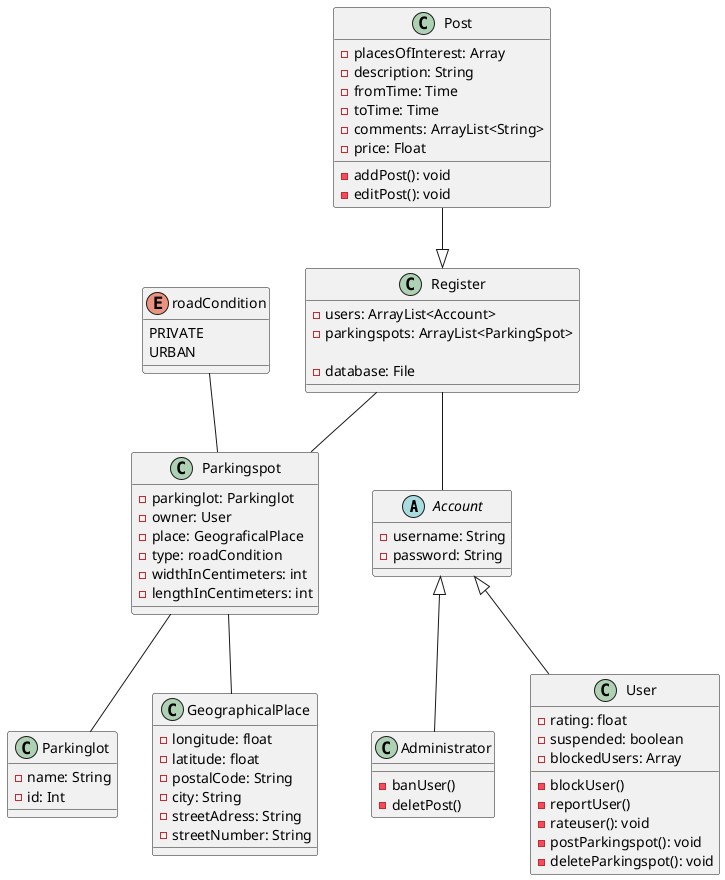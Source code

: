@startuml klassediagram

Abstract Class Account {
    -username: String
    -password: String
}

Class Administrator {
    -banUser()
    -deletPost()
}

Class User {
    -rating: float
    -suspended: boolean
    -blockedUsers: Array


    -blockUser()
    -reportUser()
    -rateuser(): void
    -postParkingspot(): void
    -deleteParkingspot(): void
}

Class Register {
    -users: ArrayList<Account>
    -parkingspots: ArrayList<ParkingSpot>

    -database: File
}

Class Post {
    -placesOfInterest: Array
    -description: String
    -fromTime: Time
    -toTime: Time
    -comments: ArrayList<String>
    -price: Float

    -addPost(): void
    -editPost(): void
}

Enum roadCondition {
    PRIVATE
    URBAN
}

Class Parkinglot {
    -name: String
    -id: Int
}

Class Parkingspot {
    -parkinglot: Parkinglot
    -owner: User
    -place: GeograficalPlace
    -type: roadCondition
    -widthInCentimeters: int
    -lengthInCentimeters: int
}

Class GeographicalPlace {
    -longitude: float
    -latitude: float
    -postalCode: String
    -city: String
    -streetAdress: String
    -streetNumber: String
}


roadCondition -- Parkingspot
Parkingspot -- Parkinglot
Post --|> Register
Register -- Parkingspot
Register -- Account
Account <|-- Administrator
Account <|-- User
Parkingspot -- GeographicalPlace

@enduml